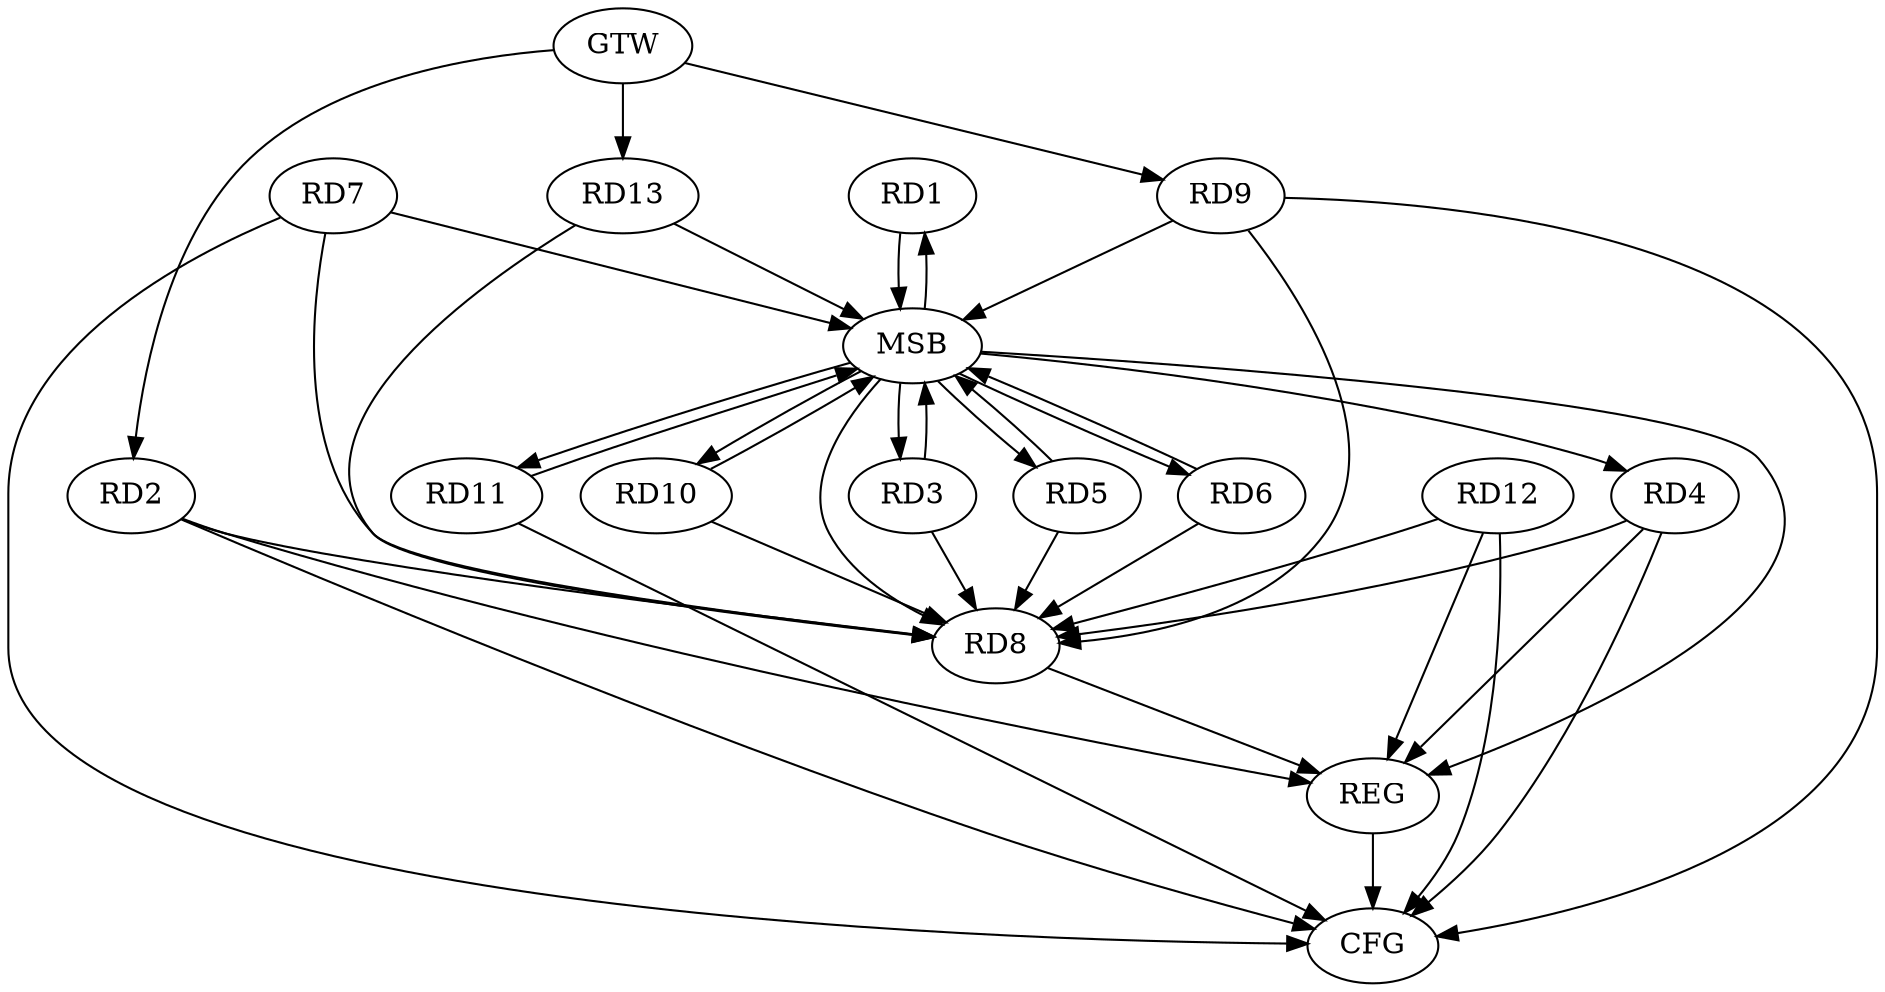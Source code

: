 strict digraph G {
  RD1 [ label="RD1" ];
  RD2 [ label="RD2" ];
  RD3 [ label="RD3" ];
  RD4 [ label="RD4" ];
  RD5 [ label="RD5" ];
  RD6 [ label="RD6" ];
  RD7 [ label="RD7" ];
  RD8 [ label="RD8" ];
  RD9 [ label="RD9" ];
  RD10 [ label="RD10" ];
  RD11 [ label="RD11" ];
  RD12 [ label="RD12" ];
  RD13 [ label="RD13" ];
  GTW [ label="GTW" ];
  REG [ label="REG" ];
  MSB [ label="MSB" ];
  CFG [ label="CFG" ];
  RD2 -> RD8;
  RD4 -> RD8;
  GTW -> RD2;
  GTW -> RD9;
  GTW -> RD13;
  RD2 -> REG;
  RD4 -> REG;
  RD8 -> REG;
  RD12 -> REG;
  RD1 -> MSB;
  MSB -> RD4;
  MSB -> RD8;
  MSB -> REG;
  RD3 -> MSB;
  MSB -> RD11;
  RD5 -> MSB;
  MSB -> RD1;
  RD6 -> MSB;
  RD7 -> MSB;
  MSB -> RD10;
  RD9 -> MSB;
  RD10 -> MSB;
  MSB -> RD6;
  RD11 -> MSB;
  MSB -> RD3;
  MSB -> RD5;
  RD13 -> MSB;
  RD7 -> CFG;
  RD11 -> CFG;
  RD12 -> CFG;
  RD2 -> CFG;
  RD9 -> CFG;
  RD4 -> CFG;
  REG -> CFG;
  RD9 -> RD8;
  RD13 -> RD8;
  RD10 -> RD8;
  RD7 -> RD8;
  RD3 -> RD8;
  RD12 -> RD8;
  RD6 -> RD8;
  RD5 -> RD8;
}
